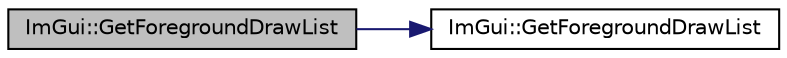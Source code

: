 digraph "ImGui::GetForegroundDrawList"
{
 // LATEX_PDF_SIZE
  edge [fontname="Helvetica",fontsize="10",labelfontname="Helvetica",labelfontsize="10"];
  node [fontname="Helvetica",fontsize="10",shape=record];
  rankdir="LR";
  Node1 [label="ImGui::GetForegroundDrawList",height=0.2,width=0.4,color="black", fillcolor="grey75", style="filled", fontcolor="black",tooltip=" "];
  Node1 -> Node2 [color="midnightblue",fontsize="10",style="solid",fontname="Helvetica"];
  Node2 [label="ImGui::GetForegroundDrawList",height=0.2,width=0.4,color="black", fillcolor="white", style="filled",URL="$namespace_im_gui.html#a718d48e3636f9df63e4820d0fef34e78",tooltip=" "];
}
